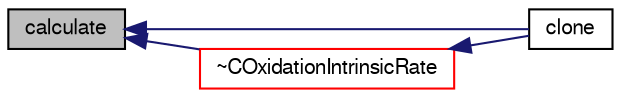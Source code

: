 digraph "calculate"
{
  bgcolor="transparent";
  edge [fontname="FreeSans",fontsize="10",labelfontname="FreeSans",labelfontsize="10"];
  node [fontname="FreeSans",fontsize="10",shape=record];
  rankdir="LR";
  Node418 [label="calculate",height=0.2,width=0.4,color="black", fillcolor="grey75", style="filled", fontcolor="black"];
  Node418 -> Node419 [dir="back",color="midnightblue",fontsize="10",style="solid",fontname="FreeSans"];
  Node419 [label="clone",height=0.2,width=0.4,color="black",URL="$a23626.html#a95a64b2a3c8105f645755a2c0c4d9881",tooltip="Construct and return a clone. "];
  Node418 -> Node420 [dir="back",color="midnightblue",fontsize="10",style="solid",fontname="FreeSans"];
  Node420 [label="~COxidationIntrinsicRate",height=0.2,width=0.4,color="red",URL="$a23626.html#a71200caa73e7a14fe3166d66d20b4cae",tooltip="Destructor. "];
  Node420 -> Node419 [dir="back",color="midnightblue",fontsize="10",style="solid",fontname="FreeSans"];
}

